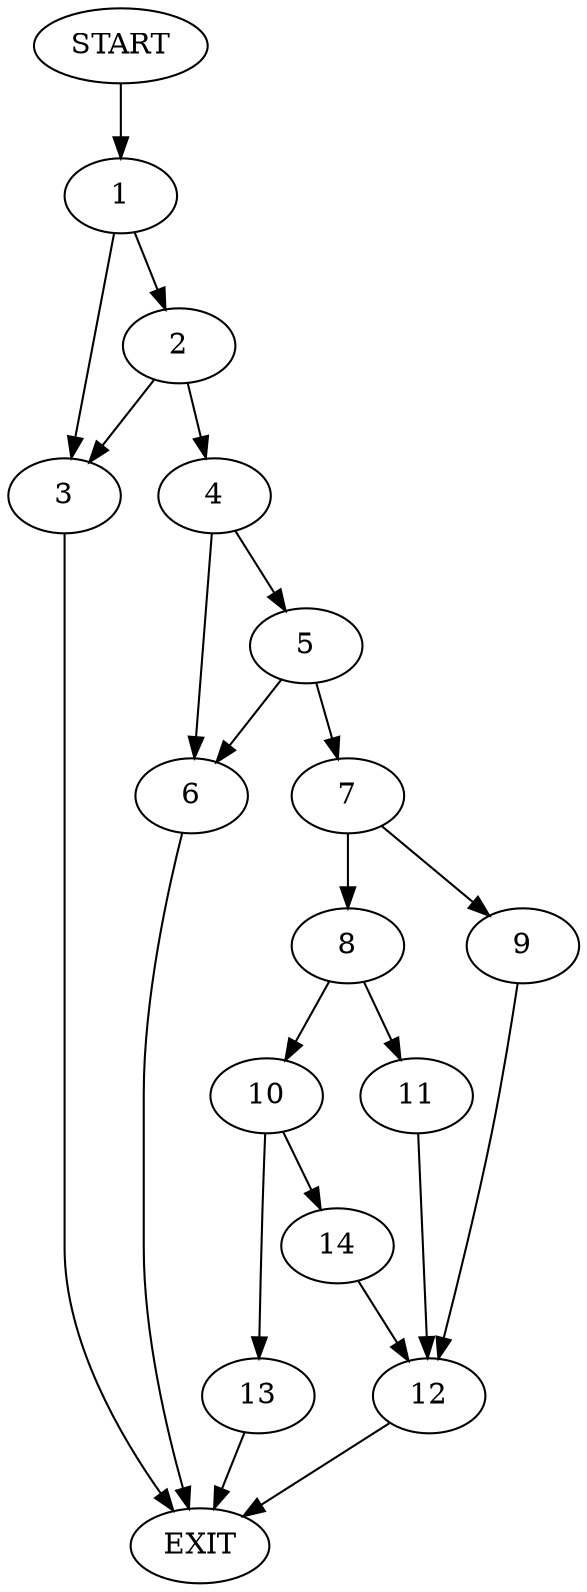 digraph {
0 [label="START"]
15 [label="EXIT"]
0 -> 1
1 -> 2
1 -> 3
2 -> 4
2 -> 3
3 -> 15
4 -> 5
4 -> 6
5 -> 6
5 -> 7
6 -> 15
7 -> 8
7 -> 9
8 -> 10
8 -> 11
9 -> 12
12 -> 15
11 -> 12
10 -> 13
10 -> 14
14 -> 12
13 -> 15
}
